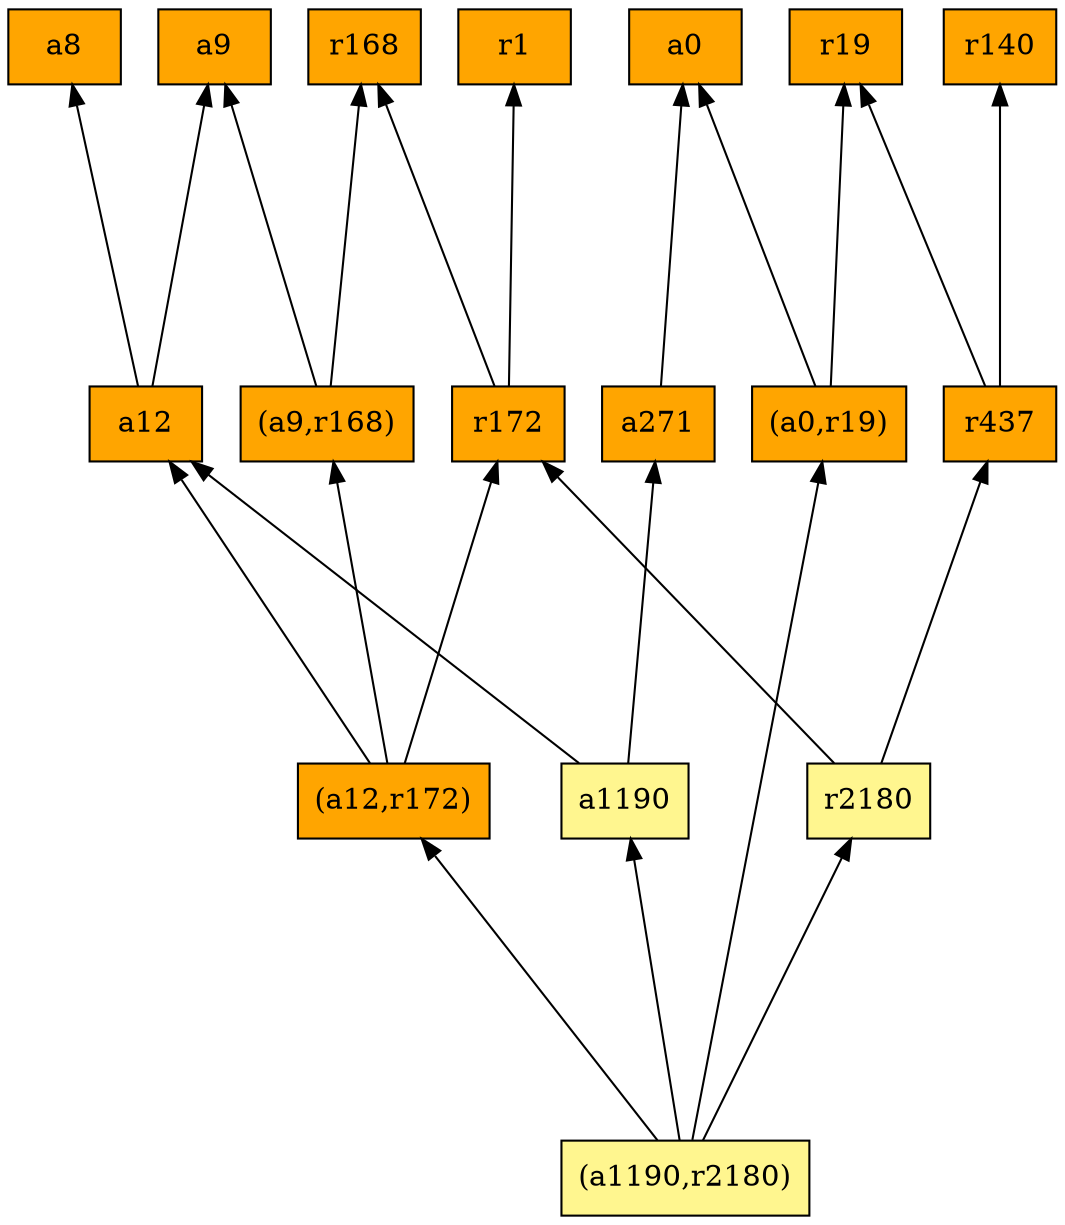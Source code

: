digraph G {
rankdir=BT;ranksep="2.0";
"a8" [shape=record,fillcolor=orange,style=filled,label="{a8}"];
"r437" [shape=record,fillcolor=orange,style=filled,label="{r437}"];
"a271" [shape=record,fillcolor=orange,style=filled,label="{a271}"];
"(a0,r19)" [shape=record,fillcolor=orange,style=filled,label="{(a0,r19)}"];
"r172" [shape=record,fillcolor=orange,style=filled,label="{r172}"];
"r140" [shape=record,fillcolor=orange,style=filled,label="{r140}"];
"(a12,r172)" [shape=record,fillcolor=orange,style=filled,label="{(a12,r172)}"];
"r19" [shape=record,fillcolor=orange,style=filled,label="{r19}"];
"r2180" [shape=record,fillcolor=khaki1,style=filled,label="{r2180}"];
"a9" [shape=record,fillcolor=orange,style=filled,label="{a9}"];
"(a9,r168)" [shape=record,fillcolor=orange,style=filled,label="{(a9,r168)}"];
"(a1190,r2180)" [shape=record,fillcolor=khaki1,style=filled,label="{(a1190,r2180)}"];
"a1190" [shape=record,fillcolor=khaki1,style=filled,label="{a1190}"];
"r1" [shape=record,fillcolor=orange,style=filled,label="{r1}"];
"a0" [shape=record,fillcolor=orange,style=filled,label="{a0}"];
"a12" [shape=record,fillcolor=orange,style=filled,label="{a12}"];
"r168" [shape=record,fillcolor=orange,style=filled,label="{r168}"];
"r437" -> "r19"
"r437" -> "r140"
"a271" -> "a0"
"(a0,r19)" -> "a0"
"(a0,r19)" -> "r19"
"r172" -> "r1"
"r172" -> "r168"
"(a12,r172)" -> "a12"
"(a12,r172)" -> "r172"
"(a12,r172)" -> "(a9,r168)"
"r2180" -> "r172"
"r2180" -> "r437"
"(a9,r168)" -> "a9"
"(a9,r168)" -> "r168"
"(a1190,r2180)" -> "(a0,r19)"
"(a1190,r2180)" -> "(a12,r172)"
"(a1190,r2180)" -> "r2180"
"(a1190,r2180)" -> "a1190"
"a1190" -> "a271"
"a1190" -> "a12"
"a12" -> "a8"
"a12" -> "a9"
}